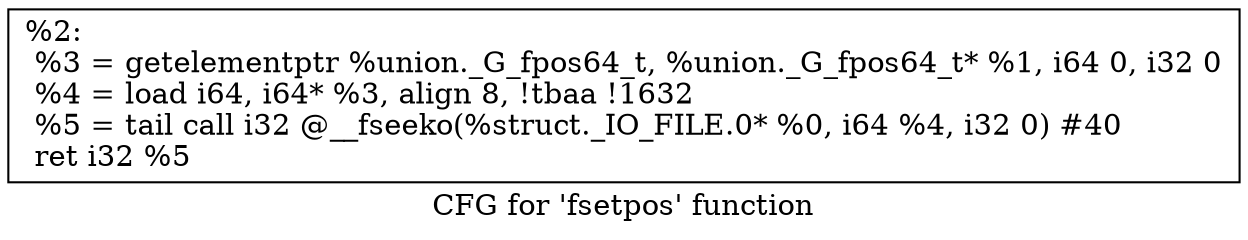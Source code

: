 digraph "CFG for 'fsetpos' function" {
	label="CFG for 'fsetpos' function";

	Node0x1c56a40 [shape=record,label="{%2:\l  %3 = getelementptr %union._G_fpos64_t, %union._G_fpos64_t* %1, i64 0, i32 0\l  %4 = load i64, i64* %3, align 8, !tbaa !1632\l  %5 = tail call i32 @__fseeko(%struct._IO_FILE.0* %0, i64 %4, i32 0) #40\l  ret i32 %5\l}"];
}
